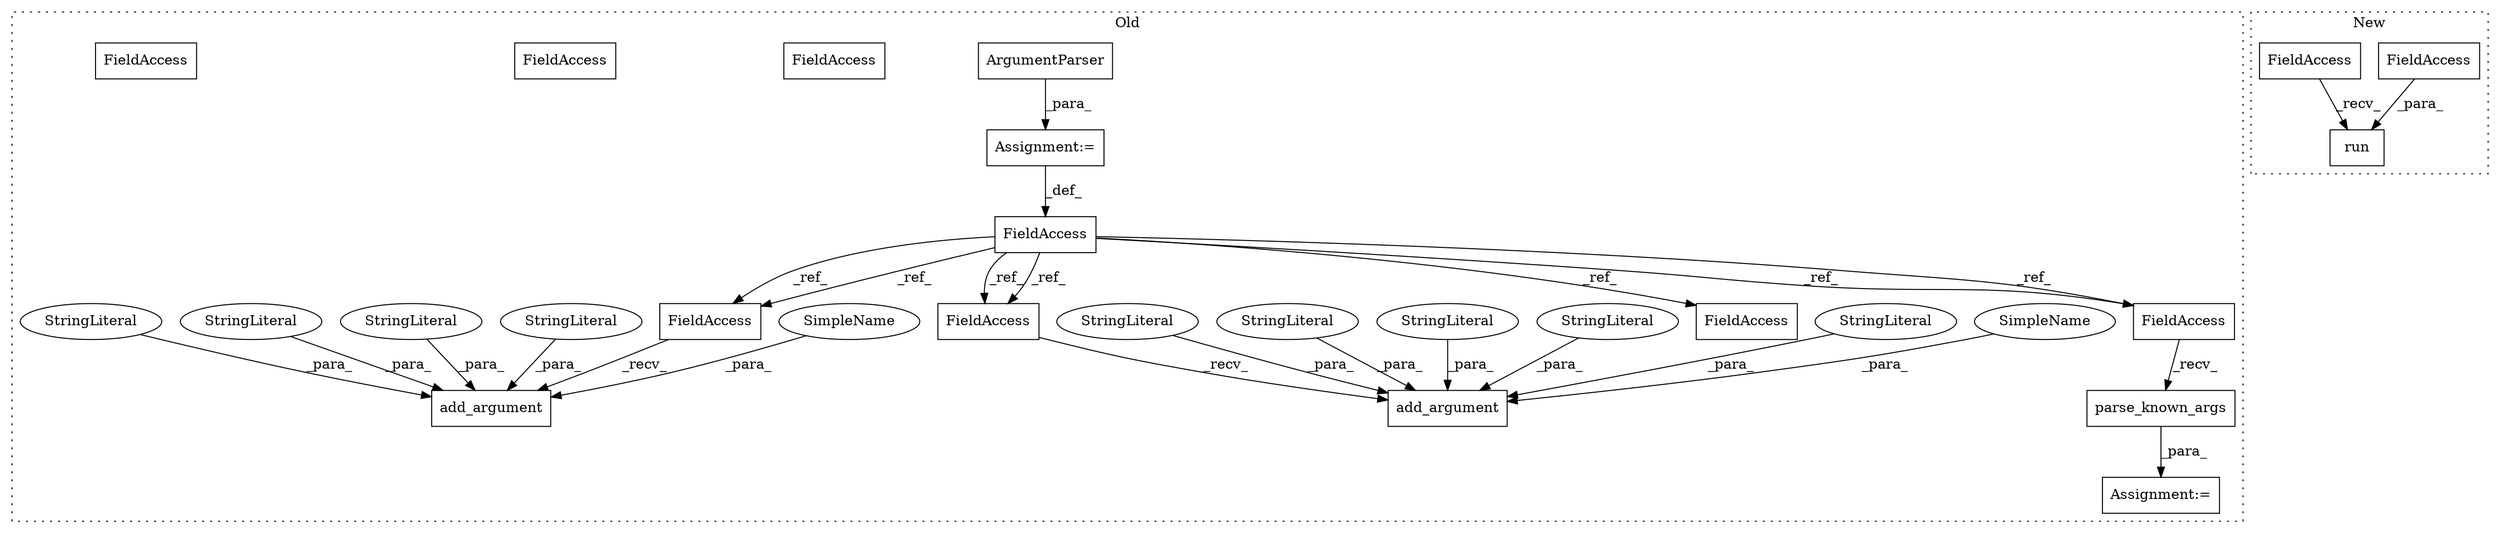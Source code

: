 digraph G {
subgraph cluster0 {
1 [label="ArgumentParser" a="32" s="12134" l="16" shape="box"];
3 [label="add_argument" a="32" s="12337,12490" l="13,1" shape="box"];
4 [label="StringLiteral" a="45" s="12375" l="25" shape="ellipse"];
5 [label="add_argument" a="32" s="12165,12321" l="13,1" shape="box"];
6 [label="StringLiteral" a="45" s="12204" l="21" shape="ellipse"];
7 [label="StringLiteral" a="45" s="12226" l="88" shape="ellipse"];
8 [label="StringLiteral" a="45" s="12191" l="5" shape="ellipse"];
9 [label="StringLiteral" a="45" s="12315" l="6" shape="ellipse"];
10 [label="Assignment:=" a="7" s="12704" l="2" shape="box"];
11 [label="Assignment:=" a="7" s="12124" l="1" shape="box"];
12 [label="parse_known_args" a="32" s="12713" l="18" shape="box"];
13 [label="FieldAccess" a="22" s="12118" l="6" shape="box"];
14 [label="FieldAccess" a="22" s="12330" l="6" shape="box"];
16 [label="FieldAccess" a="22" s="12158" l="6" shape="box"];
17 [label="FieldAccess" a="22" s="12706" l="6" shape="box"];
19 [label="StringLiteral" a="45" s="12362" l="5" shape="ellipse"];
20 [label="FieldAccess" a="22" s="12499" l="6" shape="box"];
21 [label="StringLiteral" a="45" s="12350" l="11" shape="ellipse"];
22 [label="StringLiteral" a="45" s="12178" l="12" shape="ellipse"];
23 [label="StringLiteral" a="45" s="12401" l="82" shape="ellipse"];
24 [label="SimpleName" a="42" s="12197" l="6" shape="ellipse"];
25 [label="SimpleName" a="42" s="12368" l="6" shape="ellipse"];
26 [label="FieldAccess" a="22" s="12706" l="6" shape="box"];
27 [label="FieldAccess" a="22" s="12330" l="6" shape="box"];
28 [label="FieldAccess" a="22" s="12158" l="6" shape="box"];
label = "Old";
style="dotted";
}
subgraph cluster1 {
2 [label="run" a="32" s="12646,12654" l="4,1" shape="box"];
15 [label="FieldAccess" a="22" s="12650" l="4" shape="box"];
18 [label="FieldAccess" a="22" s="12637" l="4" shape="box"];
label = "New";
style="dotted";
}
1 -> 11 [label="_para_"];
4 -> 3 [label="_para_"];
6 -> 5 [label="_para_"];
7 -> 5 [label="_para_"];
8 -> 5 [label="_para_"];
9 -> 5 [label="_para_"];
11 -> 13 [label="_def_"];
12 -> 10 [label="_para_"];
13 -> 28 [label="_ref_"];
13 -> 26 [label="_ref_"];
13 -> 26 [label="_ref_"];
13 -> 20 [label="_ref_"];
13 -> 27 [label="_ref_"];
13 -> 28 [label="_ref_"];
13 -> 27 [label="_ref_"];
15 -> 2 [label="_para_"];
18 -> 2 [label="_recv_"];
19 -> 3 [label="_para_"];
21 -> 3 [label="_para_"];
22 -> 5 [label="_para_"];
23 -> 3 [label="_para_"];
24 -> 5 [label="_para_"];
25 -> 3 [label="_para_"];
26 -> 12 [label="_recv_"];
27 -> 3 [label="_recv_"];
28 -> 5 [label="_recv_"];
}